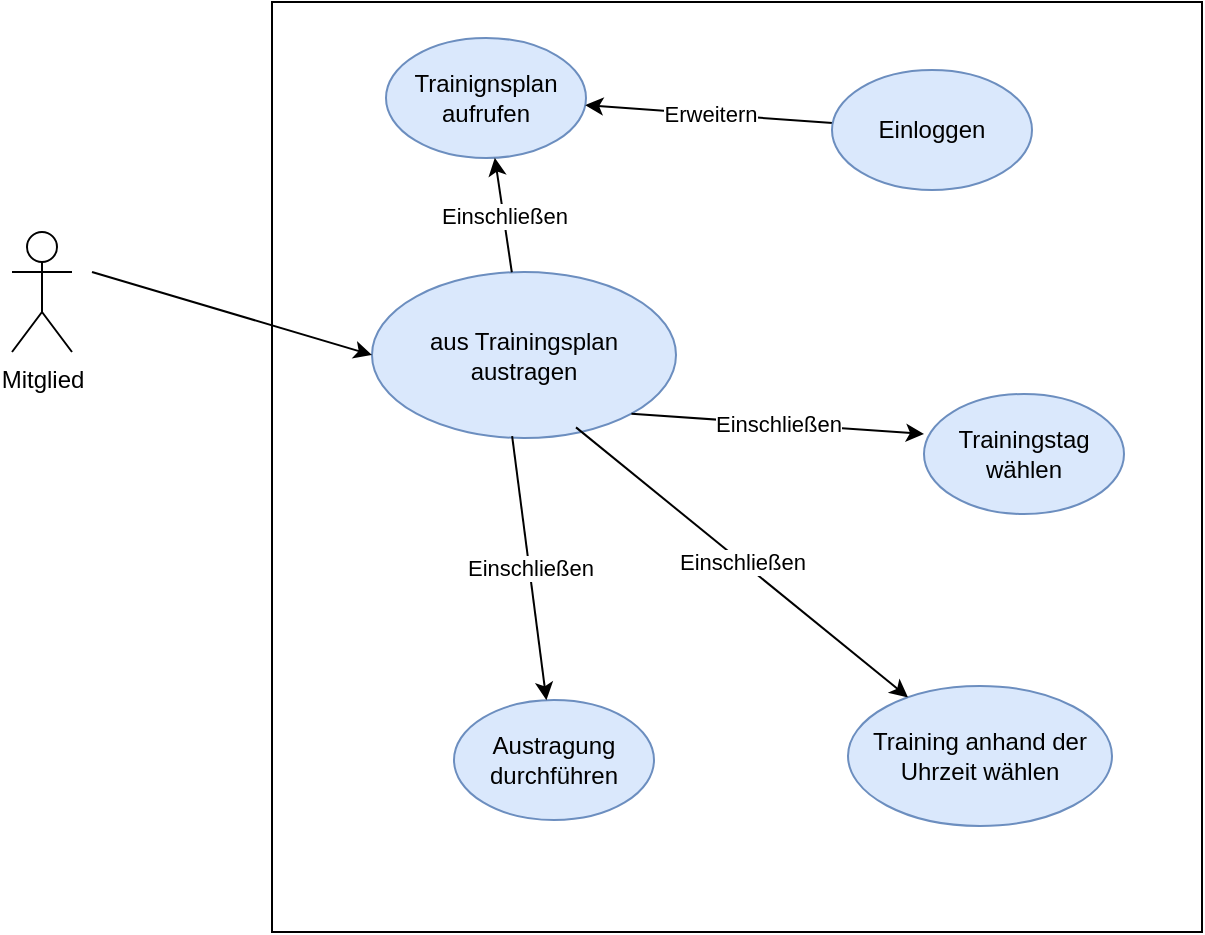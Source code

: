 <mxfile version="13.6.2" type="device"><diagram id="LOzQTGFKw6edBUwyGAJ7" name="Page-1"><mxGraphModel dx="1102" dy="575" grid="0" gridSize="10" guides="1" tooltips="1" connect="1" arrows="1" fold="1" page="1" pageScale="1" pageWidth="827" pageHeight="1169" math="0" shadow="0"><root><mxCell id="0"/><mxCell id="1" parent="0"/><mxCell id="2qfxhCAVK30csIjDxgZv-1" value="" style="whiteSpace=wrap;html=1;aspect=fixed;" parent="1" vertex="1"><mxGeometry x="250" y="125" width="465" height="465" as="geometry"/></mxCell><mxCell id="2qfxhCAVK30csIjDxgZv-2" value="Mitglied" style="shape=umlActor;verticalLabelPosition=bottom;verticalAlign=top;html=1;outlineConnect=0;" parent="1" vertex="1"><mxGeometry x="120" y="240" width="30" height="60" as="geometry"/></mxCell><mxCell id="2qfxhCAVK30csIjDxgZv-4" value="&lt;div&gt;aus Trainingsplan&lt;/div&gt;&lt;div&gt;austragen&lt;br&gt;&lt;/div&gt;" style="ellipse;whiteSpace=wrap;html=1;fillColor=#dae8fc;strokeColor=#6c8ebf;" parent="1" vertex="1"><mxGeometry x="300" y="260" width="152" height="83" as="geometry"/></mxCell><mxCell id="2qfxhCAVK30csIjDxgZv-7" value="Trainingstag wählen" style="ellipse;whiteSpace=wrap;html=1;fillColor=#dae8fc;strokeColor=#6c8ebf;" parent="1" vertex="1"><mxGeometry x="576" y="321" width="100" height="60" as="geometry"/></mxCell><mxCell id="2qfxhCAVK30csIjDxgZv-20" value="" style="endArrow=classic;html=1;entryX=0;entryY=0.333;entryDx=0;entryDy=0;entryPerimeter=0;exitX=1;exitY=1;exitDx=0;exitDy=0;" parent="1" source="2qfxhCAVK30csIjDxgZv-4" target="2qfxhCAVK30csIjDxgZv-7" edge="1"><mxGeometry relative="1" as="geometry"><mxPoint x="360" y="310" as="sourcePoint"/><mxPoint x="460" y="310" as="targetPoint"/></mxGeometry></mxCell><mxCell id="2qfxhCAVK30csIjDxgZv-21" value="Einschließen" style="edgeLabel;resizable=0;html=1;align=center;verticalAlign=middle;" parent="2qfxhCAVK30csIjDxgZv-20" connectable="0" vertex="1"><mxGeometry relative="1" as="geometry"/></mxCell><mxCell id="2qfxhCAVK30csIjDxgZv-24" value="" style="endArrow=classic;html=1;entryX=0;entryY=0.5;entryDx=0;entryDy=0;" parent="1" target="2qfxhCAVK30csIjDxgZv-4" edge="1"><mxGeometry width="50" height="50" relative="1" as="geometry"><mxPoint x="160" y="260" as="sourcePoint"/><mxPoint x="210" y="210" as="targetPoint"/></mxGeometry></mxCell><mxCell id="2qfxhCAVK30csIjDxgZv-25" value="&lt;div&gt;Trainignsplan &lt;br&gt;&lt;/div&gt;&lt;div&gt;aufrufen&lt;br&gt;&lt;/div&gt;" style="ellipse;whiteSpace=wrap;html=1;fillColor=#dae8fc;strokeColor=#6c8ebf;" parent="1" vertex="1"><mxGeometry x="307" y="143" width="100" height="60" as="geometry"/></mxCell><mxCell id="2qfxhCAVK30csIjDxgZv-27" value="" style="endArrow=classic;html=1;" parent="1" source="2qfxhCAVK30csIjDxgZv-4" target="2qfxhCAVK30csIjDxgZv-25" edge="1"><mxGeometry relative="1" as="geometry"><mxPoint x="337" y="262" as="sourcePoint"/><mxPoint x="497" y="262" as="targetPoint"/></mxGeometry></mxCell><mxCell id="2qfxhCAVK30csIjDxgZv-28" value="Einschließen" style="edgeLabel;resizable=0;html=1;align=center;verticalAlign=middle;" parent="2qfxhCAVK30csIjDxgZv-27" connectable="0" vertex="1"><mxGeometry relative="1" as="geometry"/></mxCell><mxCell id="2qfxhCAVK30csIjDxgZv-31" value="Austragung durchführen" style="ellipse;whiteSpace=wrap;html=1;fillColor=#dae8fc;strokeColor=#6c8ebf;" parent="1" vertex="1"><mxGeometry x="341" y="474" width="100" height="60" as="geometry"/></mxCell><mxCell id="2qfxhCAVK30csIjDxgZv-32" value="" style="endArrow=classic;html=1;exitX=0.461;exitY=0.988;exitDx=0;exitDy=0;exitPerimeter=0;" parent="1" source="2qfxhCAVK30csIjDxgZv-4" target="2qfxhCAVK30csIjDxgZv-31" edge="1"><mxGeometry relative="1" as="geometry"><mxPoint x="333" y="313" as="sourcePoint"/><mxPoint x="493" y="313" as="targetPoint"/></mxGeometry></mxCell><mxCell id="2qfxhCAVK30csIjDxgZv-33" value="Einschließen" style="edgeLabel;resizable=0;html=1;align=center;verticalAlign=middle;" parent="2qfxhCAVK30csIjDxgZv-32" connectable="0" vertex="1"><mxGeometry relative="1" as="geometry"/></mxCell><mxCell id="2qfxhCAVK30csIjDxgZv-41" value="Training anhand der Uhrzeit wählen" style="ellipse;whiteSpace=wrap;html=1;fillColor=#dae8fc;strokeColor=#6c8ebf;" parent="1" vertex="1"><mxGeometry x="538" y="467" width="132" height="70" as="geometry"/></mxCell><mxCell id="2qfxhCAVK30csIjDxgZv-42" value="" style="endArrow=classic;html=1;exitX=1;exitY=1;exitDx=0;exitDy=0;" parent="1" target="2qfxhCAVK30csIjDxgZv-41" edge="1"><mxGeometry relative="1" as="geometry"><mxPoint x="402.005" y="337.687" as="sourcePoint"/><mxPoint x="555.94" y="343" as="targetPoint"/></mxGeometry></mxCell><mxCell id="2qfxhCAVK30csIjDxgZv-43" value="Einschließen" style="edgeLabel;resizable=0;html=1;align=center;verticalAlign=middle;" parent="2qfxhCAVK30csIjDxgZv-42" connectable="0" vertex="1"><mxGeometry relative="1" as="geometry"/></mxCell><mxCell id="Tth-AR63Q_YHepeI2KYH-1" value="" style="endArrow=classic;html=1;" parent="1" source="Tth-AR63Q_YHepeI2KYH-3" target="2qfxhCAVK30csIjDxgZv-25" edge="1"><mxGeometry relative="1" as="geometry"><mxPoint x="494" y="213" as="sourcePoint"/><mxPoint x="594" y="213" as="targetPoint"/></mxGeometry></mxCell><mxCell id="Tth-AR63Q_YHepeI2KYH-2" value="Erweitern" style="edgeLabel;resizable=0;html=1;align=center;verticalAlign=middle;" parent="Tth-AR63Q_YHepeI2KYH-1" connectable="0" vertex="1"><mxGeometry relative="1" as="geometry"/></mxCell><mxCell id="Tth-AR63Q_YHepeI2KYH-3" value="&lt;div&gt;Einloggen&lt;br&gt;&lt;/div&gt;" style="ellipse;whiteSpace=wrap;html=1;fillColor=#dae8fc;strokeColor=#6c8ebf;" parent="1" vertex="1"><mxGeometry x="530" y="159" width="100" height="60" as="geometry"/></mxCell></root></mxGraphModel></diagram></mxfile>